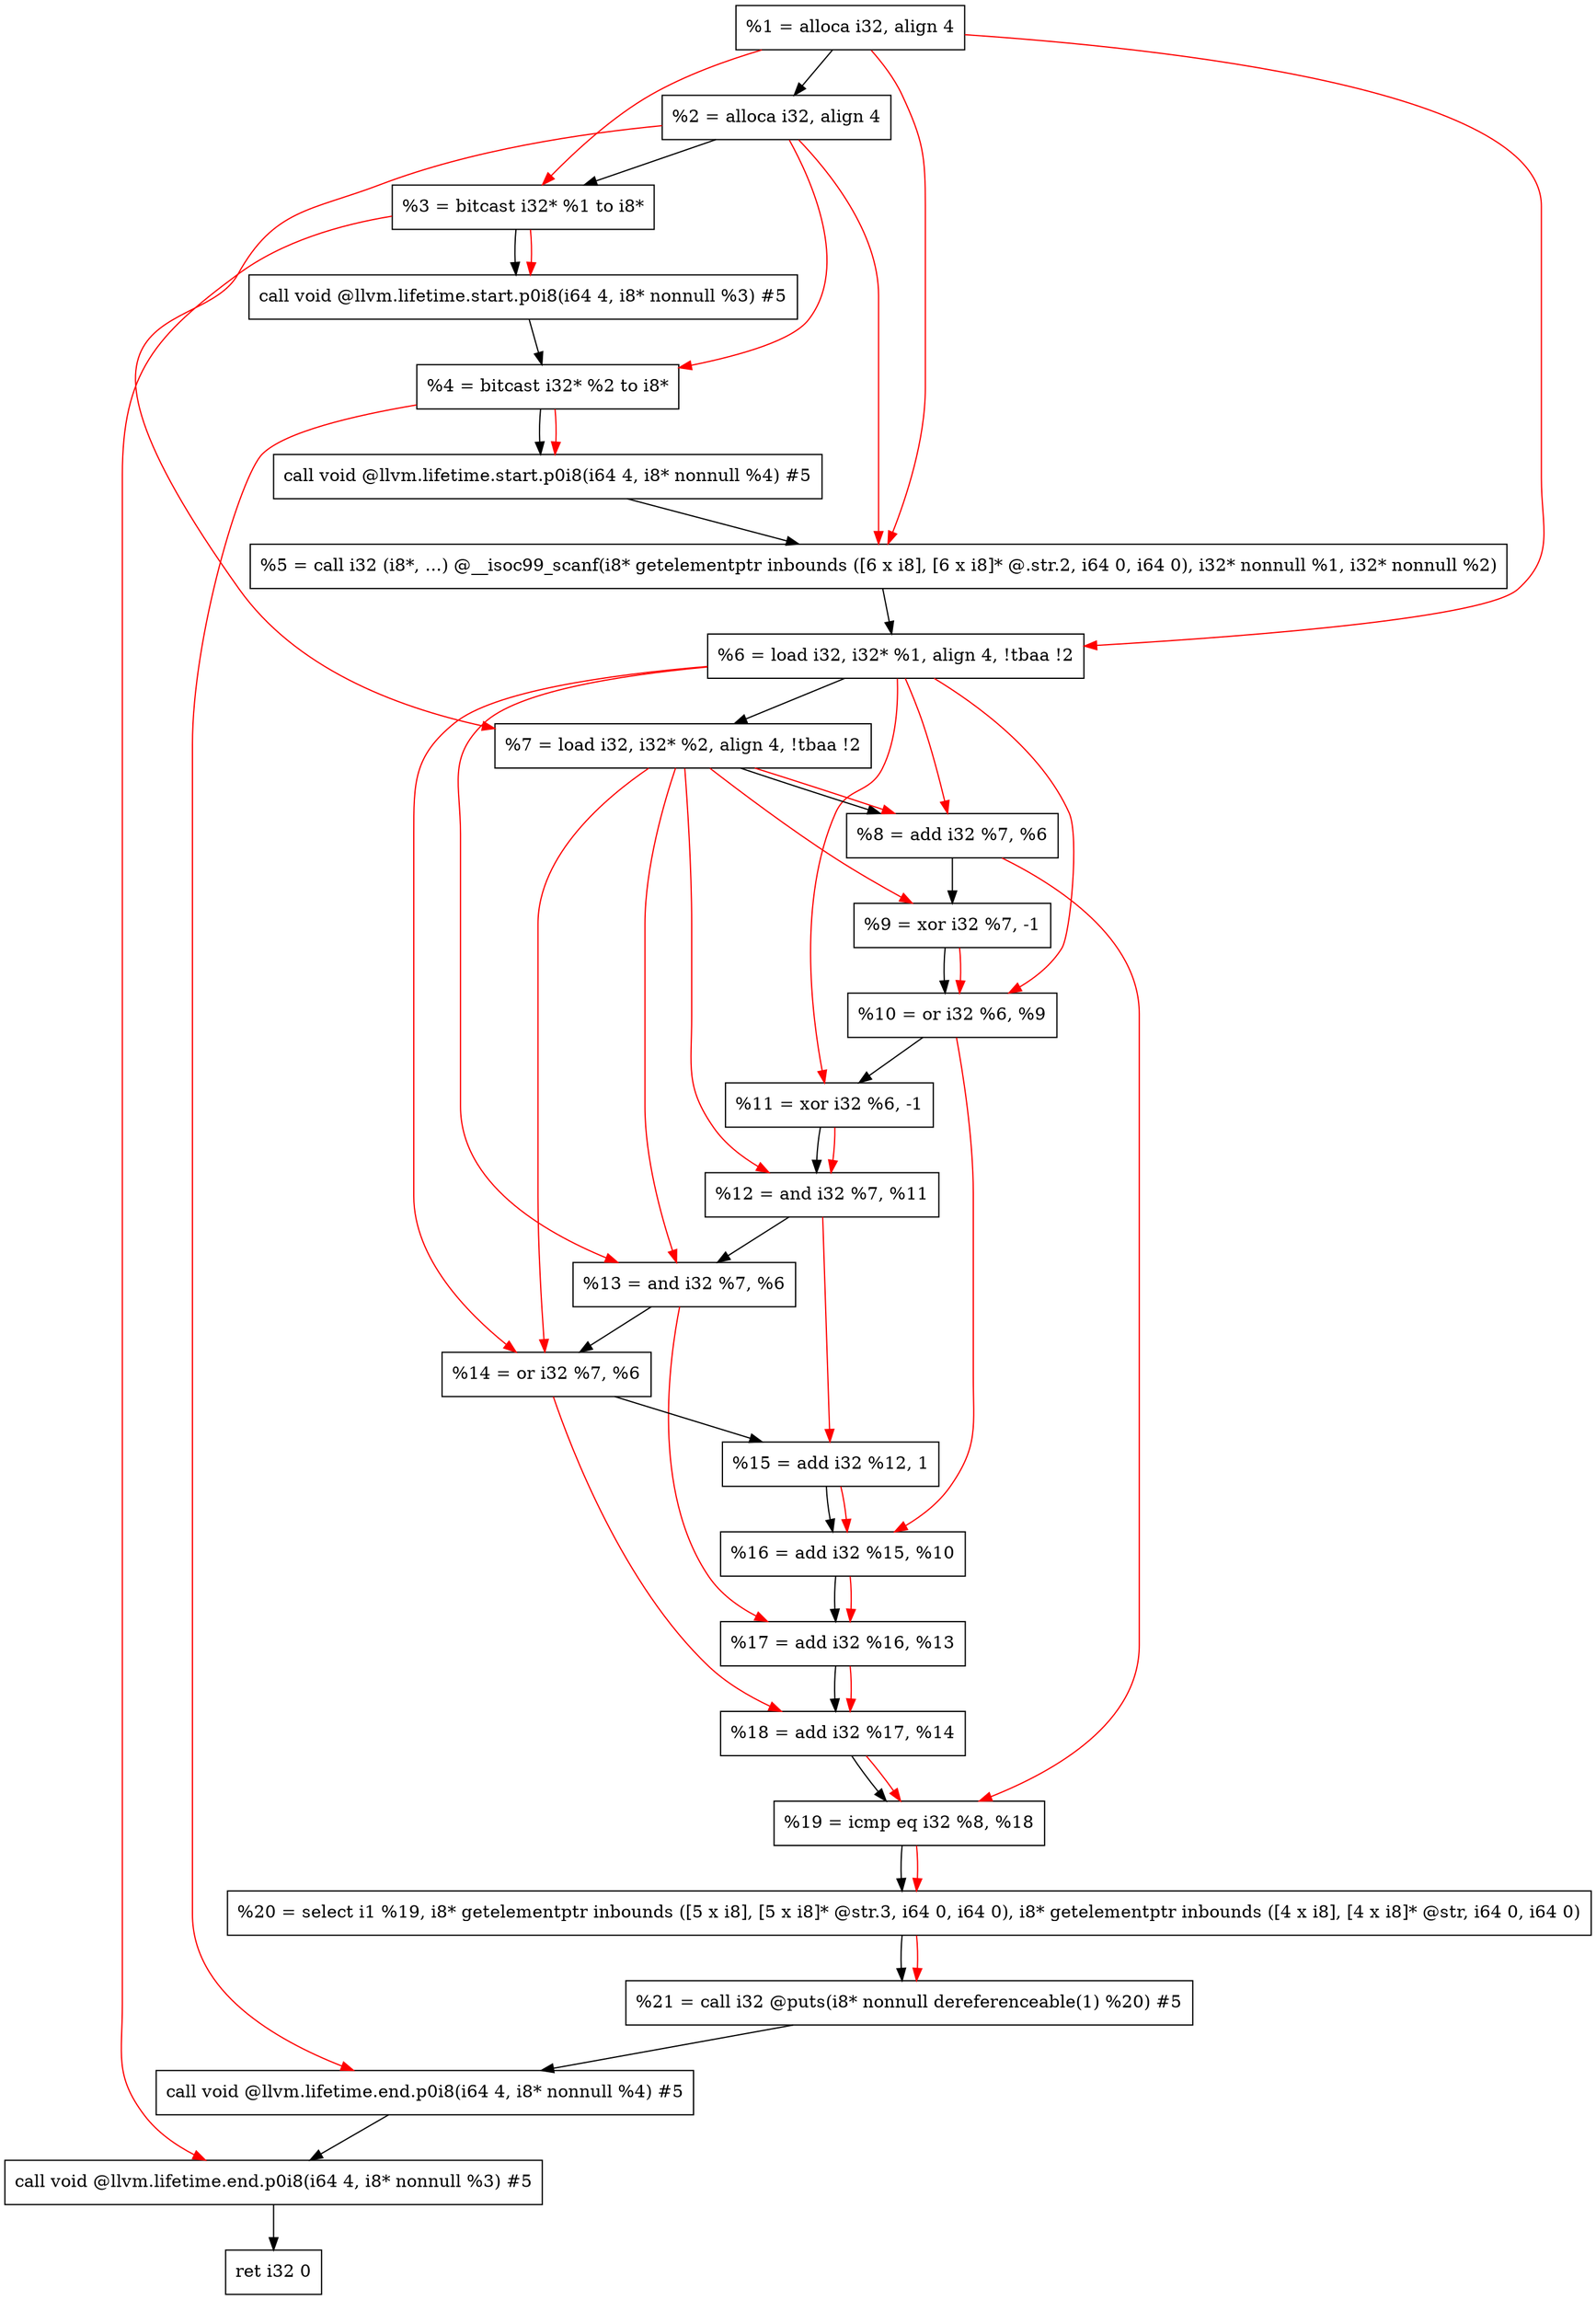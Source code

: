 digraph "DFG for'main' function" {
	Node0xa9b518[shape=record, label="  %1 = alloca i32, align 4"];
	Node0xa9b598[shape=record, label="  %2 = alloca i32, align 4"];
	Node0xa9b628[shape=record, label="  %3 = bitcast i32* %1 to i8*"];
	Node0xa9ba88[shape=record, label="  call void @llvm.lifetime.start.p0i8(i64 4, i8* nonnull %3) #5"];
	Node0xa9bb68[shape=record, label="  %4 = bitcast i32* %2 to i8*"];
	Node0xa9bc88[shape=record, label="  call void @llvm.lifetime.start.p0i8(i64 4, i8* nonnull %4) #5"];
	Node0xa9bec0[shape=record, label="  %5 = call i32 (i8*, ...) @__isoc99_scanf(i8* getelementptr inbounds ([6 x i8], [6 x i8]* @.str.2, i64 0, i64 0), i32* nonnull %1, i32* nonnull %2)"];
	Node0xa9bf78[shape=record, label="  %6 = load i32, i32* %1, align 4, !tbaa !2"];
	Node0xa9cee8[shape=record, label="  %7 = load i32, i32* %2, align 4, !tbaa !2"];
	Node0xa9d570[shape=record, label="  %8 = add i32 %7, %6"];
	Node0xa9d5e0[shape=record, label="  %9 = xor i32 %7, -1"];
	Node0xa9d650[shape=record, label="  %10 = or i32 %6, %9"];
	Node0xa9d6c0[shape=record, label="  %11 = xor i32 %6, -1"];
	Node0xa9d730[shape=record, label="  %12 = and i32 %7, %11"];
	Node0xa9d7a0[shape=record, label="  %13 = and i32 %7, %6"];
	Node0xa9d810[shape=record, label="  %14 = or i32 %7, %6"];
	Node0xa9d880[shape=record, label="  %15 = add i32 %12, 1"];
	Node0xa9d8f0[shape=record, label="  %16 = add i32 %15, %10"];
	Node0xa9d960[shape=record, label="  %17 = add i32 %16, %13"];
	Node0xa9d9d0[shape=record, label="  %18 = add i32 %17, %14"];
	Node0xa9da40[shape=record, label="  %19 = icmp eq i32 %8, %18"];
	Node0xa3c9d8[shape=record, label="  %20 = select i1 %19, i8* getelementptr inbounds ([5 x i8], [5 x i8]* @str.3, i64 0, i64 0), i8* getelementptr inbounds ([4 x i8], [4 x i8]* @str, i64 0, i64 0)"];
	Node0xa9dad0[shape=record, label="  %21 = call i32 @puts(i8* nonnull dereferenceable(1) %20) #5"];
	Node0xa9dd28[shape=record, label="  call void @llvm.lifetime.end.p0i8(i64 4, i8* nonnull %4) #5"];
	Node0xa9de88[shape=record, label="  call void @llvm.lifetime.end.p0i8(i64 4, i8* nonnull %3) #5"];
	Node0xa9df48[shape=record, label="  ret i32 0"];
	Node0xa9b518 -> Node0xa9b598;
	Node0xa9b598 -> Node0xa9b628;
	Node0xa9b628 -> Node0xa9ba88;
	Node0xa9ba88 -> Node0xa9bb68;
	Node0xa9bb68 -> Node0xa9bc88;
	Node0xa9bc88 -> Node0xa9bec0;
	Node0xa9bec0 -> Node0xa9bf78;
	Node0xa9bf78 -> Node0xa9cee8;
	Node0xa9cee8 -> Node0xa9d570;
	Node0xa9d570 -> Node0xa9d5e0;
	Node0xa9d5e0 -> Node0xa9d650;
	Node0xa9d650 -> Node0xa9d6c0;
	Node0xa9d6c0 -> Node0xa9d730;
	Node0xa9d730 -> Node0xa9d7a0;
	Node0xa9d7a0 -> Node0xa9d810;
	Node0xa9d810 -> Node0xa9d880;
	Node0xa9d880 -> Node0xa9d8f0;
	Node0xa9d8f0 -> Node0xa9d960;
	Node0xa9d960 -> Node0xa9d9d0;
	Node0xa9d9d0 -> Node0xa9da40;
	Node0xa9da40 -> Node0xa3c9d8;
	Node0xa3c9d8 -> Node0xa9dad0;
	Node0xa9dad0 -> Node0xa9dd28;
	Node0xa9dd28 -> Node0xa9de88;
	Node0xa9de88 -> Node0xa9df48;
edge [color=red]
	Node0xa9b518 -> Node0xa9b628;
	Node0xa9b628 -> Node0xa9ba88;
	Node0xa9b598 -> Node0xa9bb68;
	Node0xa9bb68 -> Node0xa9bc88;
	Node0xa9b518 -> Node0xa9bec0;
	Node0xa9b598 -> Node0xa9bec0;
	Node0xa9b518 -> Node0xa9bf78;
	Node0xa9b598 -> Node0xa9cee8;
	Node0xa9cee8 -> Node0xa9d570;
	Node0xa9bf78 -> Node0xa9d570;
	Node0xa9cee8 -> Node0xa9d5e0;
	Node0xa9bf78 -> Node0xa9d650;
	Node0xa9d5e0 -> Node0xa9d650;
	Node0xa9bf78 -> Node0xa9d6c0;
	Node0xa9cee8 -> Node0xa9d730;
	Node0xa9d6c0 -> Node0xa9d730;
	Node0xa9cee8 -> Node0xa9d7a0;
	Node0xa9bf78 -> Node0xa9d7a0;
	Node0xa9cee8 -> Node0xa9d810;
	Node0xa9bf78 -> Node0xa9d810;
	Node0xa9d730 -> Node0xa9d880;
	Node0xa9d880 -> Node0xa9d8f0;
	Node0xa9d650 -> Node0xa9d8f0;
	Node0xa9d8f0 -> Node0xa9d960;
	Node0xa9d7a0 -> Node0xa9d960;
	Node0xa9d960 -> Node0xa9d9d0;
	Node0xa9d810 -> Node0xa9d9d0;
	Node0xa9d570 -> Node0xa9da40;
	Node0xa9d9d0 -> Node0xa9da40;
	Node0xa9da40 -> Node0xa3c9d8;
	Node0xa3c9d8 -> Node0xa9dad0;
	Node0xa9bb68 -> Node0xa9dd28;
	Node0xa9b628 -> Node0xa9de88;
}
